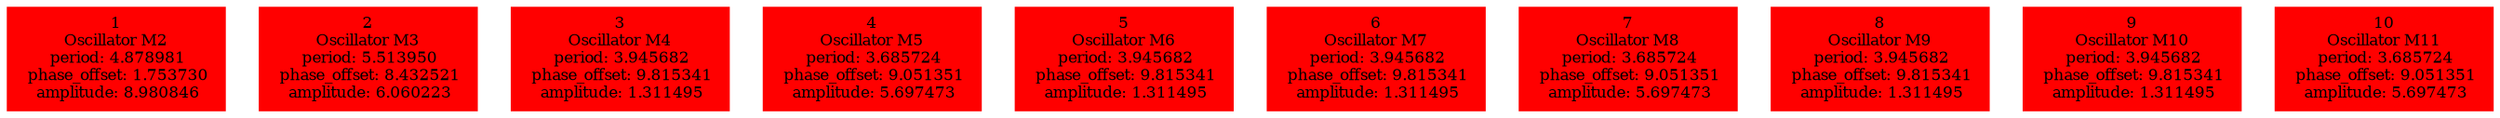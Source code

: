  digraph g{ forcelabels=true;
1 [label=<1<BR />Oscillator M2<BR /> period: 4.878981<BR /> phase_offset: 1.753730<BR /> amplitude: 8.980846>, shape=box,color=red,style=filled,fontsize=8];2 [label=<2<BR />Oscillator M3<BR /> period: 5.513950<BR /> phase_offset: 8.432521<BR /> amplitude: 6.060223>, shape=box,color=red,style=filled,fontsize=8];3 [label=<3<BR />Oscillator M4<BR /> period: 3.945682<BR /> phase_offset: 9.815341<BR /> amplitude: 1.311495>, shape=box,color=red,style=filled,fontsize=8];4 [label=<4<BR />Oscillator M5<BR /> period: 3.685724<BR /> phase_offset: 9.051351<BR /> amplitude: 5.697473>, shape=box,color=red,style=filled,fontsize=8];5 [label=<5<BR />Oscillator M6<BR /> period: 3.945682<BR /> phase_offset: 9.815341<BR /> amplitude: 1.311495>, shape=box,color=red,style=filled,fontsize=8];6 [label=<6<BR />Oscillator M7<BR /> period: 3.945682<BR /> phase_offset: 9.815341<BR /> amplitude: 1.311495>, shape=box,color=red,style=filled,fontsize=8];7 [label=<7<BR />Oscillator M8<BR /> period: 3.685724<BR /> phase_offset: 9.051351<BR /> amplitude: 5.697473>, shape=box,color=red,style=filled,fontsize=8];8 [label=<8<BR />Oscillator M9<BR /> period: 3.945682<BR /> phase_offset: 9.815341<BR /> amplitude: 1.311495>, shape=box,color=red,style=filled,fontsize=8];9 [label=<9<BR />Oscillator M10<BR /> period: 3.945682<BR /> phase_offset: 9.815341<BR /> amplitude: 1.311495>, shape=box,color=red,style=filled,fontsize=8];10 [label=<10<BR />Oscillator M11<BR /> period: 3.685724<BR /> phase_offset: 9.051351<BR /> amplitude: 5.697473>, shape=box,color=red,style=filled,fontsize=8]; }
